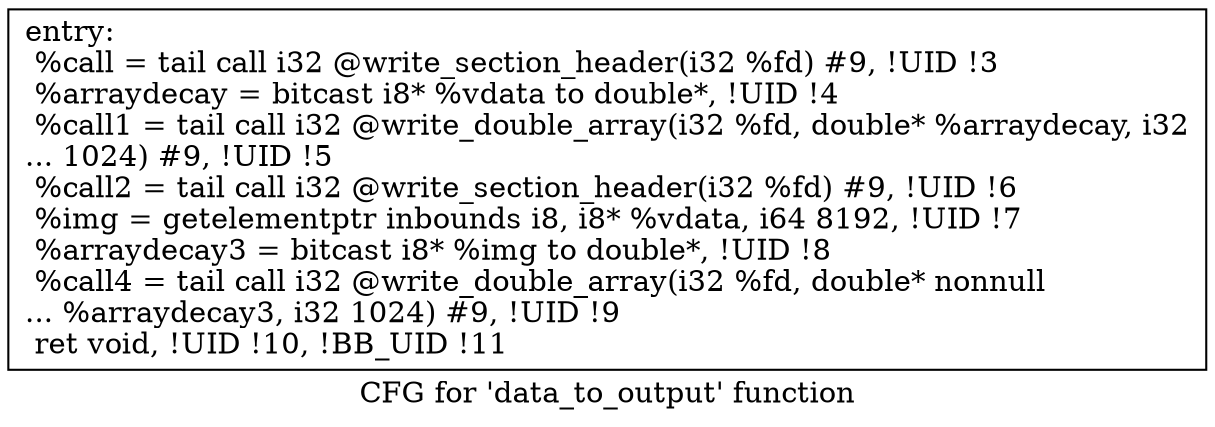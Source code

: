 digraph "CFG for 'data_to_output' function" {
	label="CFG for 'data_to_output' function";

	Node0x55f0144781e0 [shape=record,label="{entry:\l  %call = tail call i32 @write_section_header(i32 %fd) #9, !UID !3\l  %arraydecay = bitcast i8* %vdata to double*, !UID !4\l  %call1 = tail call i32 @write_double_array(i32 %fd, double* %arraydecay, i32\l... 1024) #9, !UID !5\l  %call2 = tail call i32 @write_section_header(i32 %fd) #9, !UID !6\l  %img = getelementptr inbounds i8, i8* %vdata, i64 8192, !UID !7\l  %arraydecay3 = bitcast i8* %img to double*, !UID !8\l  %call4 = tail call i32 @write_double_array(i32 %fd, double* nonnull\l... %arraydecay3, i32 1024) #9, !UID !9\l  ret void, !UID !10, !BB_UID !11\l}"];
}
